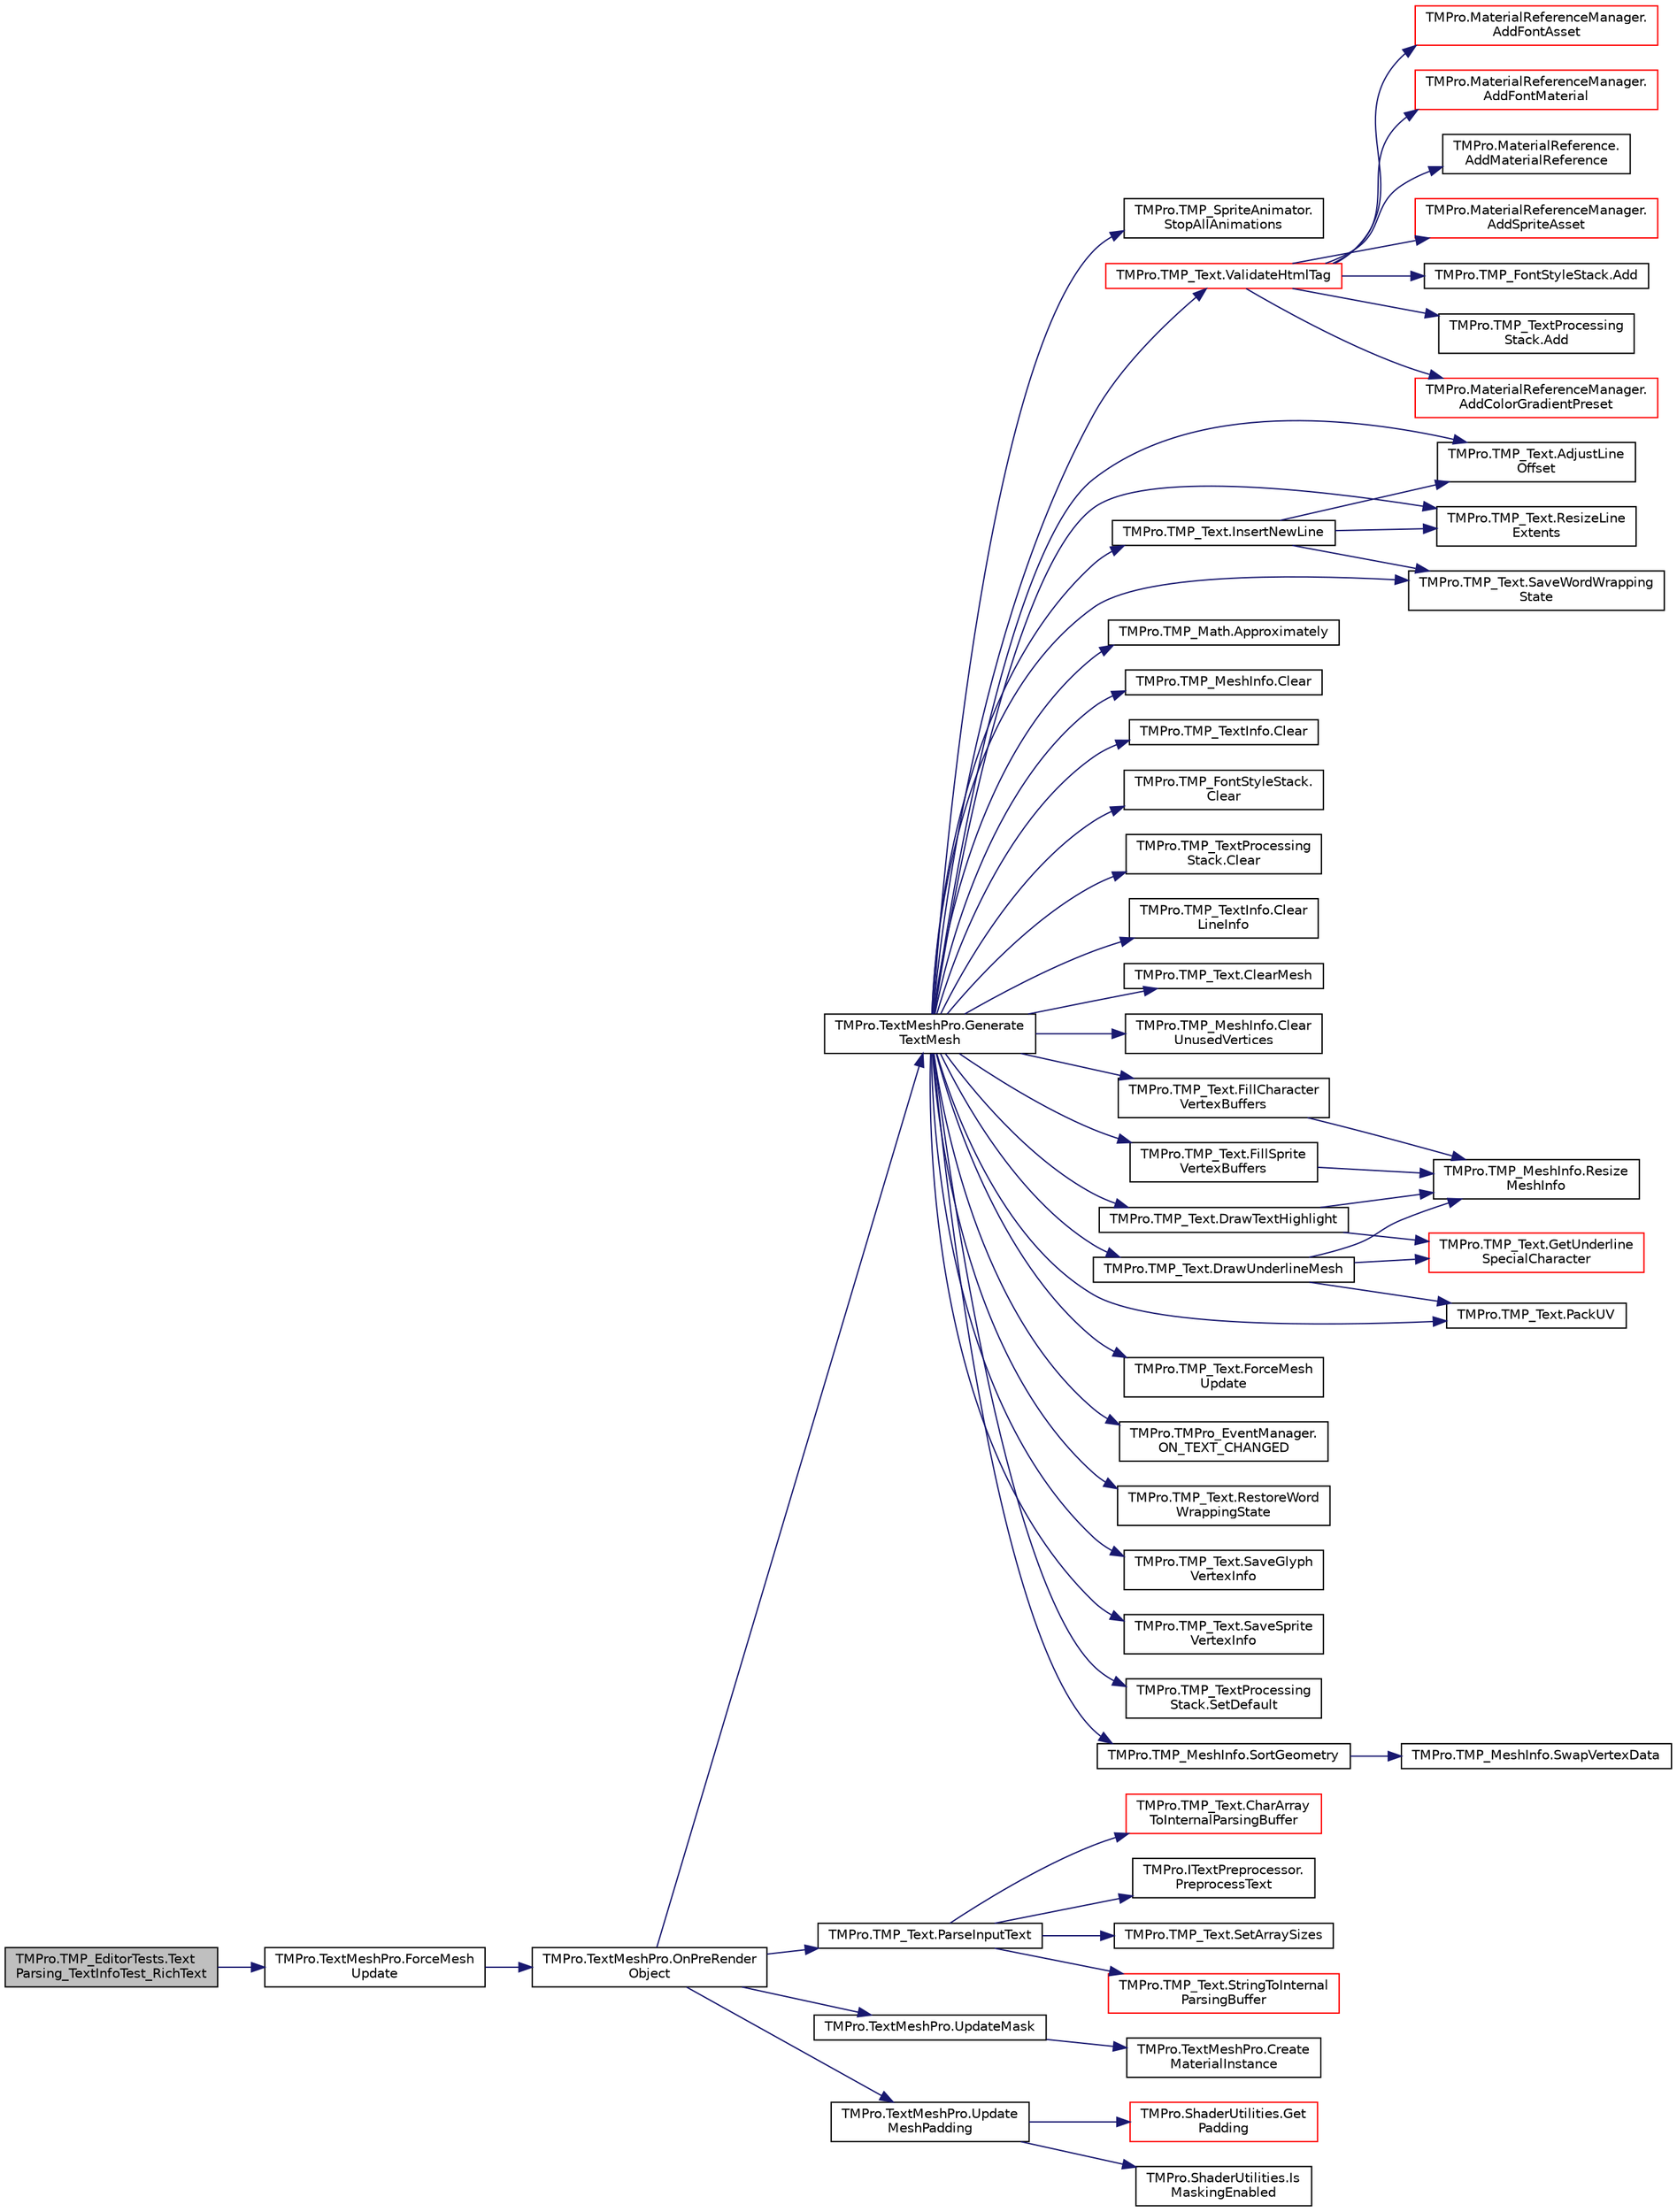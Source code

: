 digraph "TMPro.TMP_EditorTests.TextParsing_TextInfoTest_RichText"
{
 // LATEX_PDF_SIZE
  edge [fontname="Helvetica",fontsize="10",labelfontname="Helvetica",labelfontsize="10"];
  node [fontname="Helvetica",fontsize="10",shape=record];
  rankdir="LR";
  Node1 [label="TMPro.TMP_EditorTests.Text\lParsing_TextInfoTest_RichText",height=0.2,width=0.4,color="black", fillcolor="grey75", style="filled", fontcolor="black",tooltip=" "];
  Node1 -> Node2 [color="midnightblue",fontsize="10",style="solid",fontname="Helvetica"];
  Node2 [label="TMPro.TextMeshPro.ForceMesh\lUpdate",height=0.2,width=0.4,color="black", fillcolor="white", style="filled",URL="$class_t_m_pro_1_1_text_mesh_pro.html#aafe5889b109a7b155a96f76cd2bfdc64",tooltip="Function to force regeneration of the text object before its normal process time. This is useful when..."];
  Node2 -> Node3 [color="midnightblue",fontsize="10",style="solid",fontname="Helvetica"];
  Node3 [label="TMPro.TextMeshPro.OnPreRender\lObject",height=0.2,width=0.4,color="black", fillcolor="white", style="filled",URL="$class_t_m_pro_1_1_text_mesh_pro.html#a4582ca4ea23a5a1b7c3292cec4f56555",tooltip="Function called when the text needs to be updated."];
  Node3 -> Node4 [color="midnightblue",fontsize="10",style="solid",fontname="Helvetica"];
  Node4 [label="TMPro.TextMeshPro.Generate\lTextMesh",height=0.2,width=0.4,color="black", fillcolor="white", style="filled",URL="$class_t_m_pro_1_1_text_mesh_pro.html#aa98e9ced224ca5ce5e71cbf213645128",tooltip="This is the main function that is responsible for creating / displaying the text."];
  Node4 -> Node5 [color="midnightblue",fontsize="10",style="solid",fontname="Helvetica"];
  Node5 [label="TMPro.TMP_Text.AdjustLine\lOffset",height=0.2,width=0.4,color="black", fillcolor="white", style="filled",URL="$class_t_m_pro_1_1_t_m_p___text.html#a423bcbf346f99fef8d457316729c95da",tooltip="Method to adjust line spacing as a result of using different fonts or font point size."];
  Node4 -> Node6 [color="midnightblue",fontsize="10",style="solid",fontname="Helvetica"];
  Node6 [label="TMPro.TMP_Math.Approximately",height=0.2,width=0.4,color="black", fillcolor="white", style="filled",URL="$class_t_m_pro_1_1_t_m_p___math.html#a4b149753b6d29473cb0dd90195dc331b",tooltip=" "];
  Node4 -> Node7 [color="midnightblue",fontsize="10",style="solid",fontname="Helvetica"];
  Node7 [label="TMPro.TMP_MeshInfo.Clear",height=0.2,width=0.4,color="black", fillcolor="white", style="filled",URL="$struct_t_m_pro_1_1_t_m_p___mesh_info.html#add2e199157007db54ca91226a7d8a3dc",tooltip="Function to clear the vertices while preserving the Triangles, Normals and Tangents."];
  Node4 -> Node8 [color="midnightblue",fontsize="10",style="solid",fontname="Helvetica"];
  Node8 [label="TMPro.TMP_TextInfo.Clear",height=0.2,width=0.4,color="black", fillcolor="white", style="filled",URL="$class_t_m_pro_1_1_t_m_p___text_info.html#a15b8c8e9f46c5412276e45c6f675edf2",tooltip="Function to clear the counters of the text object."];
  Node4 -> Node9 [color="midnightblue",fontsize="10",style="solid",fontname="Helvetica"];
  Node9 [label="TMPro.TMP_FontStyleStack.\lClear",height=0.2,width=0.4,color="black", fillcolor="white", style="filled",URL="$struct_t_m_pro_1_1_t_m_p___font_style_stack.html#a9f8f80526dcc65ce26a88e0e52637813",tooltip="Clear the basic XML tag stack."];
  Node4 -> Node10 [color="midnightblue",fontsize="10",style="solid",fontname="Helvetica"];
  Node10 [label="TMPro.TMP_TextProcessing\lStack.Clear",height=0.2,width=0.4,color="black", fillcolor="white", style="filled",URL="$struct_t_m_pro_1_1_t_m_p___text_processing_stack.html#a251279ee81e8a656885c8f07e48200f2",tooltip="Function to clear and reset stack to first item."];
  Node4 -> Node11 [color="midnightblue",fontsize="10",style="solid",fontname="Helvetica"];
  Node11 [label="TMPro.TMP_TextInfo.Clear\lLineInfo",height=0.2,width=0.4,color="black", fillcolor="white", style="filled",URL="$class_t_m_pro_1_1_t_m_p___text_info.html#a8681083e478f949f5ba57d1b2f59f9bf",tooltip="Function to clear and initialize the lineInfo array."];
  Node4 -> Node12 [color="midnightblue",fontsize="10",style="solid",fontname="Helvetica"];
  Node12 [label="TMPro.TMP_Text.ClearMesh",height=0.2,width=0.4,color="black", fillcolor="white", style="filled",URL="$class_t_m_pro_1_1_t_m_p___text.html#a9bd7b659f2a1b2feb48f3b3008d09ee6",tooltip="Function to clear the geometry of the Primary and Sub Text objects."];
  Node4 -> Node13 [color="midnightblue",fontsize="10",style="solid",fontname="Helvetica"];
  Node13 [label="TMPro.TMP_MeshInfo.Clear\lUnusedVertices",height=0.2,width=0.4,color="black", fillcolor="white", style="filled",URL="$struct_t_m_pro_1_1_t_m_p___mesh_info.html#a7abd732cdaf4d54113166700701defd4",tooltip="Function to clear the vertices while preserving the Triangles, Normals and Tangents."];
  Node4 -> Node14 [color="midnightblue",fontsize="10",style="solid",fontname="Helvetica"];
  Node14 [label="TMPro.TMP_Text.DrawTextHighlight",height=0.2,width=0.4,color="black", fillcolor="white", style="filled",URL="$class_t_m_pro_1_1_t_m_p___text.html#a5680800af216e0d2bc6022a4d6ade40b",tooltip=" "];
  Node14 -> Node15 [color="midnightblue",fontsize="10",style="solid",fontname="Helvetica"];
  Node15 [label="TMPro.TMP_Text.GetUnderline\lSpecialCharacter",height=0.2,width=0.4,color="red", fillcolor="white", style="filled",URL="$class_t_m_pro_1_1_t_m_p___text.html#aa644bbb25fe0d440b1adf25dc2081f37",tooltip=" "];
  Node14 -> Node18 [color="midnightblue",fontsize="10",style="solid",fontname="Helvetica"];
  Node18 [label="TMPro.TMP_MeshInfo.Resize\lMeshInfo",height=0.2,width=0.4,color="black", fillcolor="white", style="filled",URL="$struct_t_m_pro_1_1_t_m_p___mesh_info.html#ac2631e006b2107ce543716541a48e5d1",tooltip="Function to resized the content of MeshData and re-assign normals, tangents and triangles."];
  Node4 -> Node19 [color="midnightblue",fontsize="10",style="solid",fontname="Helvetica"];
  Node19 [label="TMPro.TMP_Text.DrawUnderlineMesh",height=0.2,width=0.4,color="black", fillcolor="white", style="filled",URL="$class_t_m_pro_1_1_t_m_p___text.html#a735c1a7bbfc899272bc80bb9175720cc",tooltip="Method to add the underline geometry."];
  Node19 -> Node15 [color="midnightblue",fontsize="10",style="solid",fontname="Helvetica"];
  Node19 -> Node20 [color="midnightblue",fontsize="10",style="solid",fontname="Helvetica"];
  Node20 [label="TMPro.TMP_Text.PackUV",height=0.2,width=0.4,color="black", fillcolor="white", style="filled",URL="$class_t_m_pro_1_1_t_m_p___text.html#ab3678ea5e10c2193b87d1ee79f8ef5c3",tooltip="Function to pack scale information in the UV2 Channel."];
  Node19 -> Node18 [color="midnightblue",fontsize="10",style="solid",fontname="Helvetica"];
  Node4 -> Node21 [color="midnightblue",fontsize="10",style="solid",fontname="Helvetica"];
  Node21 [label="TMPro.TMP_Text.FillCharacter\lVertexBuffers",height=0.2,width=0.4,color="black", fillcolor="white", style="filled",URL="$class_t_m_pro_1_1_t_m_p___text.html#a08f26a6f0ccce1042dc32f8a392f4c25",tooltip="Store vertex attributes into the appropriate TMP_MeshInfo."];
  Node21 -> Node18 [color="midnightblue",fontsize="10",style="solid",fontname="Helvetica"];
  Node4 -> Node22 [color="midnightblue",fontsize="10",style="solid",fontname="Helvetica"];
  Node22 [label="TMPro.TMP_Text.FillSprite\lVertexBuffers",height=0.2,width=0.4,color="black", fillcolor="white", style="filled",URL="$class_t_m_pro_1_1_t_m_p___text.html#a6f919375c12a3e03f3ded228043e9513",tooltip="Fill Vertex Buffers for Sprites"];
  Node22 -> Node18 [color="midnightblue",fontsize="10",style="solid",fontname="Helvetica"];
  Node4 -> Node23 [color="midnightblue",fontsize="10",style="solid",fontname="Helvetica"];
  Node23 [label="TMPro.TMP_Text.ForceMesh\lUpdate",height=0.2,width=0.4,color="black", fillcolor="white", style="filled",URL="$class_t_m_pro_1_1_t_m_p___text.html#acc79714f2b21eff7b784d8282a6f7756",tooltip="Function to force regeneration of the text object before its normal process time. This is useful when..."];
  Node4 -> Node24 [color="midnightblue",fontsize="10",style="solid",fontname="Helvetica"];
  Node24 [label="TMPro.TMP_Text.InsertNewLine",height=0.2,width=0.4,color="black", fillcolor="white", style="filled",URL="$class_t_m_pro_1_1_t_m_p___text.html#a510aea8e56ba991e636c22d52c88def1",tooltip="Function used in conjunction with GetTextInfo to figure out Array allocations."];
  Node24 -> Node5 [color="midnightblue",fontsize="10",style="solid",fontname="Helvetica"];
  Node24 -> Node25 [color="midnightblue",fontsize="10",style="solid",fontname="Helvetica"];
  Node25 [label="TMPro.TMP_Text.ResizeLine\lExtents",height=0.2,width=0.4,color="black", fillcolor="white", style="filled",URL="$class_t_m_pro_1_1_t_m_p___text.html#ab4057d4bf48b3f95e69bd3146a9fc50e",tooltip="Function to increase the size of the Line Extents Array."];
  Node24 -> Node26 [color="midnightblue",fontsize="10",style="solid",fontname="Helvetica"];
  Node26 [label="TMPro.TMP_Text.SaveWordWrapping\lState",height=0.2,width=0.4,color="black", fillcolor="white", style="filled",URL="$class_t_m_pro_1_1_t_m_p___text.html#af4575fb91d41221be3bd2764a356eda1",tooltip="Save the State of various variables used in the mesh creation loop in conjunction with Word Wrapping"];
  Node4 -> Node27 [color="midnightblue",fontsize="10",style="solid",fontname="Helvetica"];
  Node27 [label="TMPro.TMPro_EventManager.\lON_TEXT_CHANGED",height=0.2,width=0.4,color="black", fillcolor="white", style="filled",URL="$class_t_m_pro_1_1_t_m_pro___event_manager.html#a6d350f39db8e281573c875ba53a5c2fa",tooltip=" "];
  Node4 -> Node20 [color="midnightblue",fontsize="10",style="solid",fontname="Helvetica"];
  Node4 -> Node25 [color="midnightblue",fontsize="10",style="solid",fontname="Helvetica"];
  Node4 -> Node28 [color="midnightblue",fontsize="10",style="solid",fontname="Helvetica"];
  Node28 [label="TMPro.TMP_Text.RestoreWord\lWrappingState",height=0.2,width=0.4,color="black", fillcolor="white", style="filled",URL="$class_t_m_pro_1_1_t_m_p___text.html#a0555e7043aed6e3db5ef6113eac2fa77",tooltip="Restore the State of various variables used in the mesh creation loop."];
  Node4 -> Node29 [color="midnightblue",fontsize="10",style="solid",fontname="Helvetica"];
  Node29 [label="TMPro.TMP_Text.SaveGlyph\lVertexInfo",height=0.2,width=0.4,color="black", fillcolor="white", style="filled",URL="$class_t_m_pro_1_1_t_m_p___text.html#ac62ca7572491147ae78efdbbab12c953",tooltip="Store vertex information for each character."];
  Node4 -> Node30 [color="midnightblue",fontsize="10",style="solid",fontname="Helvetica"];
  Node30 [label="TMPro.TMP_Text.SaveSprite\lVertexInfo",height=0.2,width=0.4,color="black", fillcolor="white", style="filled",URL="$class_t_m_pro_1_1_t_m_p___text.html#ab4339f4e5cc87fd75ef8a52106ede97e",tooltip="Store vertex information for each sprite."];
  Node4 -> Node26 [color="midnightblue",fontsize="10",style="solid",fontname="Helvetica"];
  Node4 -> Node31 [color="midnightblue",fontsize="10",style="solid",fontname="Helvetica"];
  Node31 [label="TMPro.TMP_TextProcessing\lStack.SetDefault",height=0.2,width=0.4,color="black", fillcolor="white", style="filled",URL="$struct_t_m_pro_1_1_t_m_p___text_processing_stack.html#a1580e126246f80bf22e81f42b58c103a",tooltip="Function to set the first item on the stack and reset index."];
  Node4 -> Node32 [color="midnightblue",fontsize="10",style="solid",fontname="Helvetica"];
  Node32 [label="TMPro.TMP_MeshInfo.SortGeometry",height=0.2,width=0.4,color="black", fillcolor="white", style="filled",URL="$struct_t_m_pro_1_1_t_m_p___mesh_info.html#a2514314a12727c88ad96da1fc2dcbfab",tooltip=" "];
  Node32 -> Node33 [color="midnightblue",fontsize="10",style="solid",fontname="Helvetica"];
  Node33 [label="TMPro.TMP_MeshInfo.SwapVertexData",height=0.2,width=0.4,color="black", fillcolor="white", style="filled",URL="$struct_t_m_pro_1_1_t_m_p___mesh_info.html#aea0d76fdcacdb531d31b168575444c2a",tooltip="Method to swap the vertex attributes between src and dst quads."];
  Node4 -> Node34 [color="midnightblue",fontsize="10",style="solid",fontname="Helvetica"];
  Node34 [label="TMPro.TMP_SpriteAnimator.\lStopAllAnimations",height=0.2,width=0.4,color="black", fillcolor="white", style="filled",URL="$class_t_m_pro_1_1_t_m_p___sprite_animator.html#ade0c942998e861854cd24c280c679320",tooltip=" "];
  Node4 -> Node35 [color="midnightblue",fontsize="10",style="solid",fontname="Helvetica"];
  Node35 [label="TMPro.TMP_Text.ValidateHtmlTag",height=0.2,width=0.4,color="red", fillcolor="white", style="filled",URL="$class_t_m_pro_1_1_t_m_p___text.html#a76d0eee876964ce9802f7176a61e70d7",tooltip="Function to identify and validate the rich tag. Returns the position of the > if the tag was valid."];
  Node35 -> Node36 [color="midnightblue",fontsize="10",style="solid",fontname="Helvetica"];
  Node36 [label="TMPro.TMP_FontStyleStack.Add",height=0.2,width=0.4,color="black", fillcolor="white", style="filled",URL="$struct_t_m_pro_1_1_t_m_p___font_style_stack.html#afb49bfd1712fe787fa32441c01b9c87f",tooltip=" "];
  Node35 -> Node37 [color="midnightblue",fontsize="10",style="solid",fontname="Helvetica"];
  Node37 [label="TMPro.TMP_TextProcessing\lStack.Add",height=0.2,width=0.4,color="black", fillcolor="white", style="filled",URL="$struct_t_m_pro_1_1_t_m_p___text_processing_stack.html#ae714d56264dcfa5e94adebcee1c8e678",tooltip="Function to add a new item to the stack."];
  Node35 -> Node38 [color="midnightblue",fontsize="10",style="solid",fontname="Helvetica"];
  Node38 [label="TMPro.MaterialReferenceManager.\lAddColorGradientPreset",height=0.2,width=0.4,color="red", fillcolor="white", style="filled",URL="$class_t_m_pro_1_1_material_reference_manager.html#aaff4d63fa8a94aa0b4badb98076ce0b3",tooltip="Add new Color Gradient Preset to dictionary."];
  Node35 -> Node40 [color="midnightblue",fontsize="10",style="solid",fontname="Helvetica"];
  Node40 [label="TMPro.MaterialReferenceManager.\lAddFontAsset",height=0.2,width=0.4,color="red", fillcolor="white", style="filled",URL="$class_t_m_pro_1_1_material_reference_manager.html#aef7197e07d5b322b6ed3d8baf4d8c0cf",tooltip="Add new font asset reference to dictionary."];
  Node35 -> Node42 [color="midnightblue",fontsize="10",style="solid",fontname="Helvetica"];
  Node42 [label="TMPro.MaterialReferenceManager.\lAddFontMaterial",height=0.2,width=0.4,color="red", fillcolor="white", style="filled",URL="$class_t_m_pro_1_1_material_reference_manager.html#ad32f019ea73193084d8e7f90f387b679",tooltip="Add new Material reference to dictionary."];
  Node35 -> Node44 [color="midnightblue",fontsize="10",style="solid",fontname="Helvetica"];
  Node44 [label="TMPro.MaterialReference.\lAddMaterialReference",height=0.2,width=0.4,color="black", fillcolor="white", style="filled",URL="$struct_t_m_pro_1_1_material_reference.html#a671a784525ebc4709414c442d7af7187",tooltip="Function to add a new material reference and returning its index in the material reference array."];
  Node35 -> Node45 [color="midnightblue",fontsize="10",style="solid",fontname="Helvetica"];
  Node45 [label="TMPro.MaterialReferenceManager.\lAddSpriteAsset",height=0.2,width=0.4,color="red", fillcolor="white", style="filled",URL="$class_t_m_pro_1_1_material_reference_manager.html#a3810186f9c82e44d3ca54ed456f6d8bd",tooltip="Add new Sprite Asset to dictionary."];
  Node3 -> Node75 [color="midnightblue",fontsize="10",style="solid",fontname="Helvetica"];
  Node75 [label="TMPro.TMP_Text.ParseInputText",height=0.2,width=0.4,color="black", fillcolor="white", style="filled",URL="$class_t_m_pro_1_1_t_m_p___text.html#abf101b7be511178e9d0d6999dcd26977",tooltip="Method to parse the input text based on its source"];
  Node75 -> Node76 [color="midnightblue",fontsize="10",style="solid",fontname="Helvetica"];
  Node76 [label="TMPro.TMP_Text.CharArray\lToInternalParsingBuffer",height=0.2,width=0.4,color="red", fillcolor="white", style="filled",URL="$class_t_m_pro_1_1_t_m_p___text.html#a6d53cd25d63debfdf935d1a8c6f80fd8",tooltip="Copies Content of formatted SetText() to charBuffer."];
  Node75 -> Node92 [color="midnightblue",fontsize="10",style="solid",fontname="Helvetica"];
  Node92 [label="TMPro.ITextPreprocessor.\lPreprocessText",height=0.2,width=0.4,color="black", fillcolor="white", style="filled",URL="$interface_t_m_pro_1_1_i_text_preprocessor.html#a211b26c6e7a5eec73c08ab268289c38a",tooltip="Function used for preprocessing of text"];
  Node75 -> Node93 [color="midnightblue",fontsize="10",style="solid",fontname="Helvetica"];
  Node93 [label="TMPro.TMP_Text.SetArraySizes",height=0.2,width=0.4,color="black", fillcolor="white", style="filled",URL="$class_t_m_pro_1_1_t_m_p___text.html#aae071dbc72453798f55d616867d137c4",tooltip="Method used to determine the number of visible characters and required buffer allocations."];
  Node75 -> Node94 [color="midnightblue",fontsize="10",style="solid",fontname="Helvetica"];
  Node94 [label="TMPro.TMP_Text.StringToInternal\lParsingBuffer",height=0.2,width=0.4,color="red", fillcolor="white", style="filled",URL="$class_t_m_pro_1_1_t_m_p___text.html#a0e45cd8e4f33d123b9068ba75cff441f",tooltip="Method to store the content of a string into an integer array."];
  Node3 -> Node95 [color="midnightblue",fontsize="10",style="solid",fontname="Helvetica"];
  Node95 [label="TMPro.TextMeshPro.UpdateMask",height=0.2,width=0.4,color="black", fillcolor="white", style="filled",URL="$class_t_m_pro_1_1_text_mesh_pro.html#a162ca6436e540e826d3b69f1bab28c79",tooltip=" "];
  Node95 -> Node96 [color="midnightblue",fontsize="10",style="solid",fontname="Helvetica"];
  Node96 [label="TMPro.TextMeshPro.Create\lMaterialInstance",height=0.2,width=0.4,color="black", fillcolor="white", style="filled",URL="$class_t_m_pro_1_1_text_mesh_pro.html#a7716a04bcee013e2f7c787afb76114c0",tooltip=" "];
  Node3 -> Node97 [color="midnightblue",fontsize="10",style="solid",fontname="Helvetica"];
  Node97 [label="TMPro.TextMeshPro.Update\lMeshPadding",height=0.2,width=0.4,color="black", fillcolor="white", style="filled",URL="$class_t_m_pro_1_1_text_mesh_pro.html#a37394f39e8cdc5af63ecfa7286b5bdc3",tooltip="Function to be used to force recomputing of character padding when Shader / Material properties have ..."];
  Node97 -> Node98 [color="midnightblue",fontsize="10",style="solid",fontname="Helvetica"];
  Node98 [label="TMPro.ShaderUtilities.Get\lPadding",height=0.2,width=0.4,color="red", fillcolor="white", style="filled",URL="$class_t_m_pro_1_1_shader_utilities.html#a4763b7c59759a96bfbf996302b611ff2",tooltip=" "];
  Node97 -> Node101 [color="midnightblue",fontsize="10",style="solid",fontname="Helvetica"];
  Node101 [label="TMPro.ShaderUtilities.Is\lMaskingEnabled",height=0.2,width=0.4,color="black", fillcolor="white", style="filled",URL="$class_t_m_pro_1_1_shader_utilities.html#a65ecd279b8bf1e963d3e14e8fa613da4",tooltip=" "];
}
